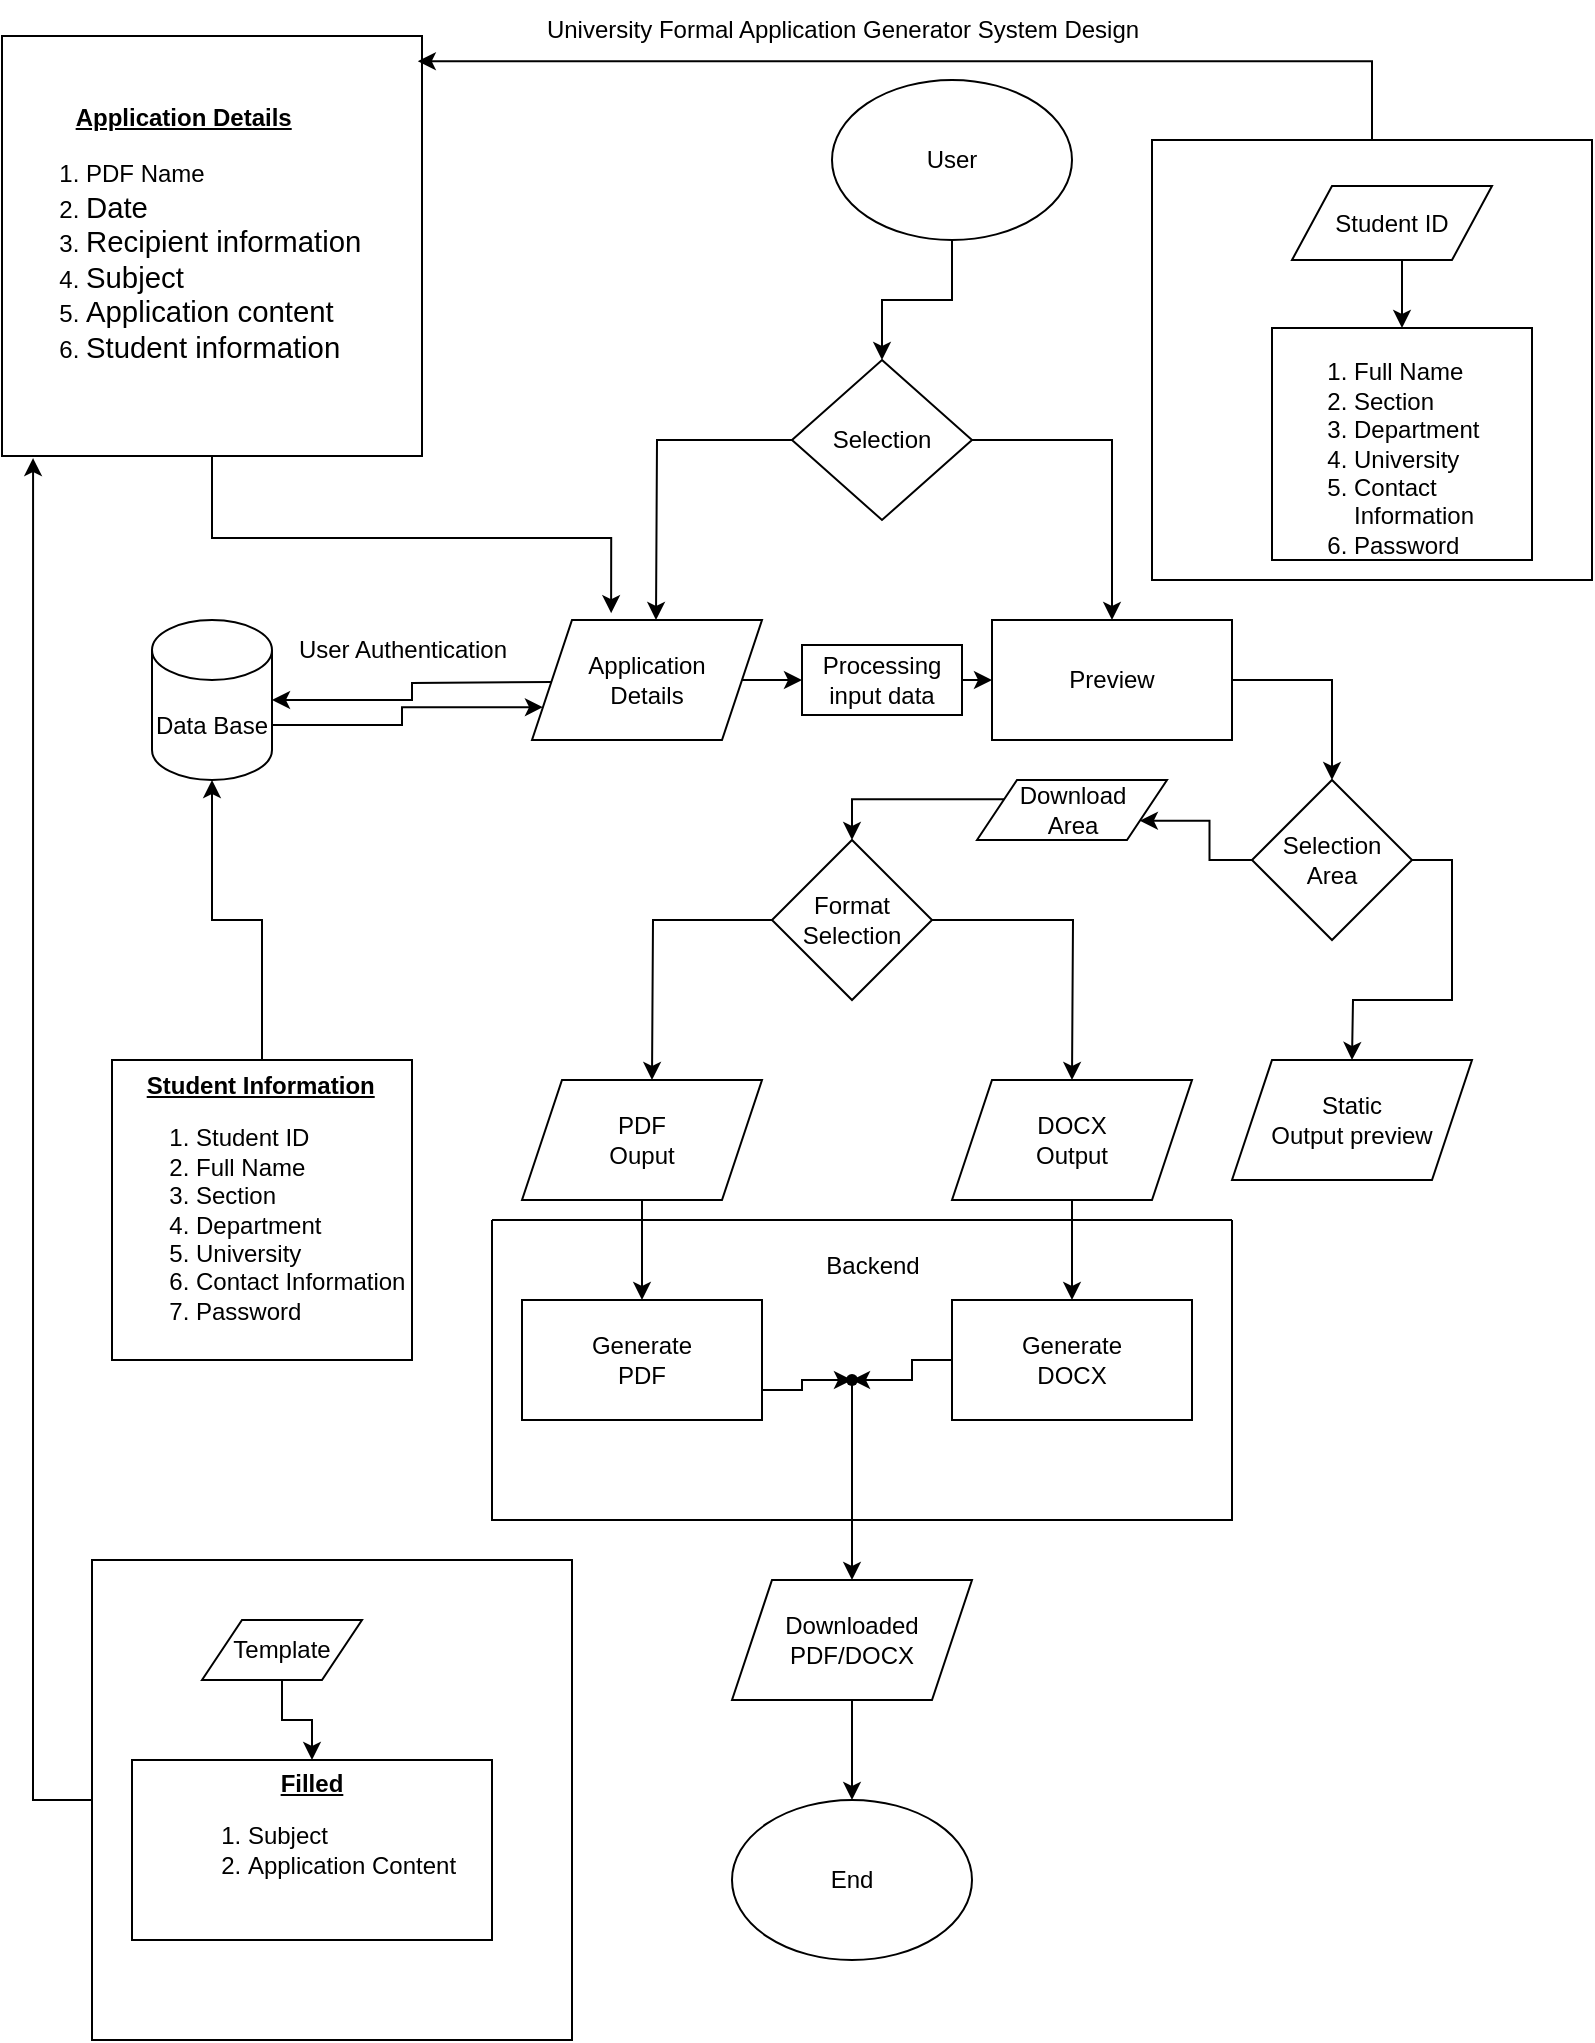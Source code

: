 <mxfile version="26.0.14">
  <diagram name="Page-1" id="qZs-J9vtIWBXOuToEKEn">
    <mxGraphModel dx="1518" dy="675" grid="1" gridSize="10" guides="1" tooltips="1" connect="1" arrows="1" fold="1" page="1" pageScale="1" pageWidth="827" pageHeight="1169" math="0" shadow="0">
      <root>
        <mxCell id="0" />
        <mxCell id="1" parent="0" />
        <mxCell id="VYSXC7XrBXlSOBFk1Adp-28" style="edgeStyle=orthogonalEdgeStyle;rounded=0;orthogonalLoop=1;jettySize=auto;html=1;exitX=1;exitY=0;exitDx=0;exitDy=52.5;exitPerimeter=0;entryX=0;entryY=0.75;entryDx=0;entryDy=0;" edge="1" parent="1" source="VYSXC7XrBXlSOBFk1Adp-5" target="VYSXC7XrBXlSOBFk1Adp-40">
          <mxGeometry relative="1" as="geometry">
            <mxPoint x="280" y="355" as="targetPoint" />
          </mxGeometry>
        </mxCell>
        <mxCell id="VYSXC7XrBXlSOBFk1Adp-5" value="Data Base" style="shape=cylinder3;whiteSpace=wrap;html=1;boundedLbl=1;backgroundOutline=1;size=15;" vertex="1" parent="1">
          <mxGeometry x="90" y="310" width="60" height="80" as="geometry" />
        </mxCell>
        <mxCell id="VYSXC7XrBXlSOBFk1Adp-9" value="User Authentication" style="text;html=1;align=center;verticalAlign=middle;resizable=0;points=[];autosize=1;strokeColor=none;fillColor=none;" vertex="1" parent="1">
          <mxGeometry x="150" y="310" width="130" height="30" as="geometry" />
        </mxCell>
        <mxCell id="VYSXC7XrBXlSOBFk1Adp-150" style="edgeStyle=orthogonalEdgeStyle;rounded=0;orthogonalLoop=1;jettySize=auto;html=1;exitX=1;exitY=0.5;exitDx=0;exitDy=0;entryX=0.5;entryY=0;entryDx=0;entryDy=0;" edge="1" parent="1" source="VYSXC7XrBXlSOBFk1Adp-15" target="VYSXC7XrBXlSOBFk1Adp-146">
          <mxGeometry relative="1" as="geometry" />
        </mxCell>
        <mxCell id="VYSXC7XrBXlSOBFk1Adp-15" value="Preview" style="rounded=0;whiteSpace=wrap;html=1;strokeColor=#000000;" vertex="1" parent="1">
          <mxGeometry x="510" y="310" width="120" height="60" as="geometry" />
        </mxCell>
        <mxCell id="VYSXC7XrBXlSOBFk1Adp-22" style="edgeStyle=orthogonalEdgeStyle;rounded=0;orthogonalLoop=1;jettySize=auto;html=1;exitX=1;exitY=0.5;exitDx=0;exitDy=0;entryX=0.5;entryY=0;entryDx=0;entryDy=0;" edge="1" parent="1" source="VYSXC7XrBXlSOBFk1Adp-16" target="VYSXC7XrBXlSOBFk1Adp-15">
          <mxGeometry relative="1" as="geometry" />
        </mxCell>
        <mxCell id="VYSXC7XrBXlSOBFk1Adp-23" style="edgeStyle=orthogonalEdgeStyle;rounded=0;orthogonalLoop=1;jettySize=auto;html=1;exitX=0;exitY=0.5;exitDx=0;exitDy=0;entryX=0.5;entryY=0;entryDx=0;entryDy=0;" edge="1" parent="1" source="VYSXC7XrBXlSOBFk1Adp-16">
          <mxGeometry relative="1" as="geometry">
            <mxPoint x="342" y="310" as="targetPoint" />
          </mxGeometry>
        </mxCell>
        <mxCell id="VYSXC7XrBXlSOBFk1Adp-16" value="Selection" style="rhombus;whiteSpace=wrap;html=1;" vertex="1" parent="1">
          <mxGeometry x="410" y="180" width="90" height="80" as="geometry" />
        </mxCell>
        <mxCell id="VYSXC7XrBXlSOBFk1Adp-25" style="edgeStyle=orthogonalEdgeStyle;rounded=0;orthogonalLoop=1;jettySize=auto;html=1;exitX=0;exitY=0.5;exitDx=0;exitDy=0;entryX=1;entryY=1;entryDx=0;entryDy=0;entryPerimeter=0;" edge="1" parent="1" target="VYSXC7XrBXlSOBFk1Adp-9">
          <mxGeometry relative="1" as="geometry">
            <mxPoint x="280" y="340" as="sourcePoint" />
          </mxGeometry>
        </mxCell>
        <mxCell id="VYSXC7XrBXlSOBFk1Adp-27" style="edgeStyle=orthogonalEdgeStyle;rounded=0;orthogonalLoop=1;jettySize=auto;html=1;entryX=1;entryY=0.5;entryDx=0;entryDy=0;entryPerimeter=0;" edge="1" parent="1" target="VYSXC7XrBXlSOBFk1Adp-5">
          <mxGeometry relative="1" as="geometry">
            <mxPoint x="290" y="341" as="sourcePoint" />
          </mxGeometry>
        </mxCell>
        <mxCell id="VYSXC7XrBXlSOBFk1Adp-34" style="edgeStyle=orthogonalEdgeStyle;rounded=0;orthogonalLoop=1;jettySize=auto;html=1;exitX=1;exitY=0.5;exitDx=0;exitDy=0;entryX=0.5;entryY=0;entryDx=0;entryDy=0;" edge="1" parent="1" source="VYSXC7XrBXlSOBFk1Adp-29">
          <mxGeometry relative="1" as="geometry">
            <mxPoint x="550" y="540" as="targetPoint" />
          </mxGeometry>
        </mxCell>
        <mxCell id="VYSXC7XrBXlSOBFk1Adp-35" style="edgeStyle=orthogonalEdgeStyle;rounded=0;orthogonalLoop=1;jettySize=auto;html=1;exitX=0;exitY=0.5;exitDx=0;exitDy=0;entryX=0.5;entryY=0;entryDx=0;entryDy=0;" edge="1" parent="1" source="VYSXC7XrBXlSOBFk1Adp-29">
          <mxGeometry relative="1" as="geometry">
            <mxPoint x="340" y="540" as="targetPoint" />
          </mxGeometry>
        </mxCell>
        <mxCell id="VYSXC7XrBXlSOBFk1Adp-29" value="&lt;div&gt;Format&lt;/div&gt;&lt;div&gt;Selection&lt;/div&gt;" style="rhombus;whiteSpace=wrap;html=1;" vertex="1" parent="1">
          <mxGeometry x="400" y="420" width="80" height="80" as="geometry" />
        </mxCell>
        <mxCell id="VYSXC7XrBXlSOBFk1Adp-77" style="edgeStyle=orthogonalEdgeStyle;rounded=0;orthogonalLoop=1;jettySize=auto;html=1;exitX=1;exitY=0.5;exitDx=0;exitDy=0;entryX=0;entryY=0.5;entryDx=0;entryDy=0;" edge="1" parent="1" source="VYSXC7XrBXlSOBFk1Adp-40" target="VYSXC7XrBXlSOBFk1Adp-74">
          <mxGeometry relative="1" as="geometry" />
        </mxCell>
        <mxCell id="VYSXC7XrBXlSOBFk1Adp-40" value="&lt;div&gt;Application&lt;/div&gt;&lt;div&gt;Details&lt;/div&gt;" style="shape=parallelogram;perimeter=parallelogramPerimeter;whiteSpace=wrap;html=1;fixedSize=1;" vertex="1" parent="1">
          <mxGeometry x="280" y="310" width="115" height="60" as="geometry" />
        </mxCell>
        <mxCell id="VYSXC7XrBXlSOBFk1Adp-68" style="edgeStyle=orthogonalEdgeStyle;rounded=0;orthogonalLoop=1;jettySize=auto;html=1;exitX=0.5;exitY=1;exitDx=0;exitDy=0;entryX=0.5;entryY=0;entryDx=0;entryDy=0;" edge="1" parent="1" source="VYSXC7XrBXlSOBFk1Adp-41" target="VYSXC7XrBXlSOBFk1Adp-48">
          <mxGeometry relative="1" as="geometry" />
        </mxCell>
        <mxCell id="VYSXC7XrBXlSOBFk1Adp-41" value="&lt;div&gt;PDF&lt;/div&gt;&lt;div&gt;Ouput&lt;/div&gt;" style="shape=parallelogram;perimeter=parallelogramPerimeter;whiteSpace=wrap;html=1;fixedSize=1;" vertex="1" parent="1">
          <mxGeometry x="275" y="540" width="120" height="60" as="geometry" />
        </mxCell>
        <mxCell id="VYSXC7XrBXlSOBFk1Adp-65" value="" style="edgeStyle=orthogonalEdgeStyle;rounded=0;orthogonalLoop=1;jettySize=auto;html=1;" edge="1" parent="1" source="VYSXC7XrBXlSOBFk1Adp-42" target="VYSXC7XrBXlSOBFk1Adp-64">
          <mxGeometry relative="1" as="geometry" />
        </mxCell>
        <mxCell id="VYSXC7XrBXlSOBFk1Adp-42" value="&lt;div&gt;DOCX&lt;/div&gt;&lt;div&gt;Output&lt;/div&gt;" style="shape=parallelogram;perimeter=parallelogramPerimeter;whiteSpace=wrap;html=1;fixedSize=1;" vertex="1" parent="1">
          <mxGeometry x="490" y="540" width="120" height="60" as="geometry" />
        </mxCell>
        <mxCell id="VYSXC7XrBXlSOBFk1Adp-46" style="edgeStyle=orthogonalEdgeStyle;rounded=0;orthogonalLoop=1;jettySize=auto;html=1;exitX=0;exitY=0.25;exitDx=0;exitDy=0;entryX=0.5;entryY=0;entryDx=0;entryDy=0;" edge="1" parent="1" source="VYSXC7XrBXlSOBFk1Adp-43" target="VYSXC7XrBXlSOBFk1Adp-29">
          <mxGeometry relative="1" as="geometry" />
        </mxCell>
        <mxCell id="VYSXC7XrBXlSOBFk1Adp-43" value="&lt;div&gt;Download&lt;/div&gt;&lt;div&gt;Area&lt;/div&gt;" style="shape=parallelogram;perimeter=parallelogramPerimeter;whiteSpace=wrap;html=1;fixedSize=1;" vertex="1" parent="1">
          <mxGeometry x="502.5" y="390" width="95" height="30" as="geometry" />
        </mxCell>
        <mxCell id="VYSXC7XrBXlSOBFk1Adp-48" value="&lt;div&gt;Generate&lt;/div&gt;&lt;div&gt;PDF&lt;/div&gt;" style="rounded=0;whiteSpace=wrap;html=1;" vertex="1" parent="1">
          <mxGeometry x="275" y="650" width="120" height="60" as="geometry" />
        </mxCell>
        <mxCell id="VYSXC7XrBXlSOBFk1Adp-116" style="edgeStyle=orthogonalEdgeStyle;rounded=0;orthogonalLoop=1;jettySize=auto;html=1;exitX=0.5;exitY=1;exitDx=0;exitDy=0;entryX=0.5;entryY=0;entryDx=0;entryDy=0;" edge="1" parent="1" source="VYSXC7XrBXlSOBFk1Adp-62" target="VYSXC7XrBXlSOBFk1Adp-114">
          <mxGeometry relative="1" as="geometry" />
        </mxCell>
        <mxCell id="VYSXC7XrBXlSOBFk1Adp-62" value="&lt;div&gt;Downloaded&lt;/div&gt;&lt;div&gt;PDF/DOCX&lt;/div&gt;" style="shape=parallelogram;perimeter=parallelogramPerimeter;whiteSpace=wrap;html=1;fixedSize=1;" vertex="1" parent="1">
          <mxGeometry x="380" y="790" width="120" height="60" as="geometry" />
        </mxCell>
        <mxCell id="VYSXC7XrBXlSOBFk1Adp-64" value="Generate&lt;br&gt;DOCX" style="whiteSpace=wrap;html=1;" vertex="1" parent="1">
          <mxGeometry x="490" y="650" width="120" height="60" as="geometry" />
        </mxCell>
        <mxCell id="VYSXC7XrBXlSOBFk1Adp-73" value="" style="edgeStyle=orthogonalEdgeStyle;rounded=0;orthogonalLoop=1;jettySize=auto;html=1;" edge="1" parent="1" source="VYSXC7XrBXlSOBFk1Adp-70" target="VYSXC7XrBXlSOBFk1Adp-62">
          <mxGeometry relative="1" as="geometry" />
        </mxCell>
        <mxCell id="VYSXC7XrBXlSOBFk1Adp-70" value="" style="shape=waypoint;sketch=0;fillStyle=solid;size=6;pointerEvents=1;points=[];fillColor=none;resizable=0;rotatable=0;perimeter=centerPerimeter;snapToPoint=1;" vertex="1" parent="1">
          <mxGeometry x="430" y="680" width="20" height="20" as="geometry" />
        </mxCell>
        <mxCell id="VYSXC7XrBXlSOBFk1Adp-71" style="edgeStyle=orthogonalEdgeStyle;rounded=0;orthogonalLoop=1;jettySize=auto;html=1;exitX=1;exitY=0.75;exitDx=0;exitDy=0;entryX=-0.02;entryY=0.56;entryDx=0;entryDy=0;entryPerimeter=0;" edge="1" parent="1" source="VYSXC7XrBXlSOBFk1Adp-48" target="VYSXC7XrBXlSOBFk1Adp-70">
          <mxGeometry relative="1" as="geometry" />
        </mxCell>
        <mxCell id="VYSXC7XrBXlSOBFk1Adp-72" style="edgeStyle=orthogonalEdgeStyle;rounded=0;orthogonalLoop=1;jettySize=auto;html=1;exitX=0;exitY=0.5;exitDx=0;exitDy=0;entryX=0.46;entryY=0.16;entryDx=0;entryDy=0;entryPerimeter=0;" edge="1" parent="1" source="VYSXC7XrBXlSOBFk1Adp-64" target="VYSXC7XrBXlSOBFk1Adp-70">
          <mxGeometry relative="1" as="geometry" />
        </mxCell>
        <mxCell id="VYSXC7XrBXlSOBFk1Adp-78" style="edgeStyle=orthogonalEdgeStyle;rounded=0;orthogonalLoop=1;jettySize=auto;html=1;exitX=1;exitY=0.5;exitDx=0;exitDy=0;entryX=0;entryY=0.5;entryDx=0;entryDy=0;" edge="1" parent="1" source="VYSXC7XrBXlSOBFk1Adp-74" target="VYSXC7XrBXlSOBFk1Adp-15">
          <mxGeometry relative="1" as="geometry" />
        </mxCell>
        <mxCell id="VYSXC7XrBXlSOBFk1Adp-74" value="Processing &lt;br&gt;input data" style="rounded=0;whiteSpace=wrap;html=1;" vertex="1" parent="1">
          <mxGeometry x="415" y="322.5" width="80" height="35" as="geometry" />
        </mxCell>
        <mxCell id="VYSXC7XrBXlSOBFk1Adp-86" value="" style="swimlane;startSize=0;" vertex="1" parent="1">
          <mxGeometry x="260" y="610" width="370" height="150" as="geometry" />
        </mxCell>
        <mxCell id="VYSXC7XrBXlSOBFk1Adp-88" value="Backend" style="text;html=1;align=center;verticalAlign=middle;resizable=0;points=[];autosize=1;strokeColor=none;fillColor=none;" vertex="1" parent="1">
          <mxGeometry x="415" y="618" width="70" height="30" as="geometry" />
        </mxCell>
        <mxCell id="VYSXC7XrBXlSOBFk1Adp-103" value="University Formal Application Generator System Design" style="text;html=1;align=center;verticalAlign=middle;resizable=0;points=[];autosize=1;strokeColor=none;fillColor=none;" vertex="1" parent="1">
          <mxGeometry x="275" width="320" height="30" as="geometry" />
        </mxCell>
        <mxCell id="VYSXC7XrBXlSOBFk1Adp-110" value="&lt;div align=&quot;center&quot;&gt;&lt;b&gt;&lt;u&gt;Application Details&lt;/u&gt;&lt;/b&gt;&lt;/div&gt;&lt;ol&gt;&lt;li align=&quot;left&quot;&gt;PDF Name&lt;span id=&quot;docs-internal-guid-4e0c5b04-7fff-92cb-2fdd-5fa252c02a2d&quot; style=&quot;font-size: 11pt; font-family: Arial, sans-serif; color: rgb(0, 0, 0); background-color: transparent; font-weight: 400; font-style: normal; font-variant: normal; text-decoration: none; vertical-align: baseline; white-space: pre-wrap;&quot;&gt;&lt;/span&gt;&lt;/li&gt;&lt;li align=&quot;left&quot;&gt;&lt;span id=&quot;docs-internal-guid-4e0c5b04-7fff-92cb-2fdd-5fa252c02a2d&quot; style=&quot;font-size: 11pt; font-family: Arial, sans-serif; color: rgb(0, 0, 0); background-color: transparent; font-weight: 400; font-style: normal; font-variant: normal; text-decoration: none; vertical-align: baseline; white-space: pre-wrap;&quot;&gt;Date&lt;/span&gt;&lt;/li&gt;&lt;li align=&quot;left&quot;&gt;&lt;span id=&quot;docs-internal-guid-4e0c5b04-7fff-92cb-2fdd-5fa252c02a2d&quot; style=&quot;font-size: 11pt; font-family: Arial, sans-serif; color: rgb(0, 0, 0); background-color: transparent; font-weight: 400; font-style: normal; font-variant: normal; text-decoration: none; vertical-align: baseline; white-space: pre-wrap;&quot;&gt;Recipient information&lt;/span&gt;&lt;/li&gt;&lt;li align=&quot;left&quot;&gt;&lt;span id=&quot;docs-internal-guid-4e0c5b04-7fff-92cb-2fdd-5fa252c02a2d&quot; style=&quot;font-size: 11pt; font-family: Arial, sans-serif; color: rgb(0, 0, 0); background-color: transparent; font-weight: 400; font-style: normal; font-variant: normal; text-decoration: none; vertical-align: baseline; white-space: pre-wrap;&quot;&gt;Subject&lt;/span&gt;&lt;/li&gt;&lt;li align=&quot;left&quot;&gt;&lt;span id=&quot;docs-internal-guid-4e0c5b04-7fff-92cb-2fdd-5fa252c02a2d&quot; style=&quot;font-size: 11pt; font-family: Arial, sans-serif; color: rgb(0, 0, 0); background-color: transparent; font-weight: 400; font-style: normal; font-variant: normal; text-decoration: none; vertical-align: baseline; white-space: pre-wrap;&quot;&gt;Application content&lt;/span&gt;&lt;/li&gt;&lt;li align=&quot;left&quot;&gt;&lt;span id=&quot;docs-internal-guid-4e0c5b04-7fff-92cb-2fdd-5fa252c02a2d&quot; style=&quot;font-size: 11pt; font-family: Arial, sans-serif; color: rgb(0, 0, 0); background-color: transparent; font-weight: 400; font-style: normal; font-variant: normal; text-decoration: none; vertical-align: baseline; white-space: pre-wrap;&quot;&gt;Student information&lt;/span&gt;&lt;/li&gt;&lt;/ol&gt;" style="whiteSpace=wrap;html=1;aspect=fixed;align=left;" vertex="1" parent="1">
          <mxGeometry x="15" y="18" width="210" height="210" as="geometry" />
        </mxCell>
        <mxCell id="VYSXC7XrBXlSOBFk1Adp-111" style="edgeStyle=orthogonalEdgeStyle;rounded=0;orthogonalLoop=1;jettySize=auto;html=1;exitX=0.5;exitY=1;exitDx=0;exitDy=0;entryX=0.344;entryY=-0.057;entryDx=0;entryDy=0;entryPerimeter=0;" edge="1" parent="1" source="VYSXC7XrBXlSOBFk1Adp-110" target="VYSXC7XrBXlSOBFk1Adp-40">
          <mxGeometry relative="1" as="geometry" />
        </mxCell>
        <mxCell id="VYSXC7XrBXlSOBFk1Adp-112" value="&lt;div&gt;&lt;div align=&quot;center&quot;&gt;&lt;b&gt;&lt;u&gt;Student Information&lt;/u&gt;&lt;/b&gt;&lt;/div&gt;&lt;ol&gt;&lt;li&gt;Student ID&lt;/li&gt;&lt;li&gt;Full Name&lt;/li&gt;&lt;li&gt;Section&lt;/li&gt;&lt;li&gt;Department&lt;/li&gt;&lt;li&gt;University&lt;/li&gt;&lt;li&gt;Contact Information&lt;/li&gt;&lt;li&gt;Password&lt;/li&gt;&lt;/ol&gt;&lt;/div&gt;" style="whiteSpace=wrap;html=1;aspect=fixed;align=left;" vertex="1" parent="1">
          <mxGeometry x="70" y="530" width="150" height="150" as="geometry" />
        </mxCell>
        <mxCell id="VYSXC7XrBXlSOBFk1Adp-113" style="edgeStyle=orthogonalEdgeStyle;rounded=0;orthogonalLoop=1;jettySize=auto;html=1;entryX=0.5;entryY=1;entryDx=0;entryDy=0;entryPerimeter=0;" edge="1" parent="1" source="VYSXC7XrBXlSOBFk1Adp-112" target="VYSXC7XrBXlSOBFk1Adp-5">
          <mxGeometry relative="1" as="geometry" />
        </mxCell>
        <mxCell id="VYSXC7XrBXlSOBFk1Adp-114" value="End" style="ellipse;whiteSpace=wrap;html=1;" vertex="1" parent="1">
          <mxGeometry x="380" y="900" width="120" height="80" as="geometry" />
        </mxCell>
        <mxCell id="VYSXC7XrBXlSOBFk1Adp-138" style="edgeStyle=orthogonalEdgeStyle;rounded=0;orthogonalLoop=1;jettySize=auto;html=1;exitX=0.5;exitY=1;exitDx=0;exitDy=0;entryX=0.5;entryY=0;entryDx=0;entryDy=0;" edge="1" parent="1" source="VYSXC7XrBXlSOBFk1Adp-120" target="VYSXC7XrBXlSOBFk1Adp-16">
          <mxGeometry relative="1" as="geometry" />
        </mxCell>
        <mxCell id="VYSXC7XrBXlSOBFk1Adp-120" value="User" style="ellipse;whiteSpace=wrap;html=1;" vertex="1" parent="1">
          <mxGeometry x="430" y="40" width="120" height="80" as="geometry" />
        </mxCell>
        <mxCell id="VYSXC7XrBXlSOBFk1Adp-127" value="" style="whiteSpace=wrap;html=1;aspect=fixed;" vertex="1" parent="1">
          <mxGeometry x="60" y="780" width="240" height="240" as="geometry" />
        </mxCell>
        <mxCell id="VYSXC7XrBXlSOBFk1Adp-130" value="" style="edgeStyle=orthogonalEdgeStyle;rounded=0;orthogonalLoop=1;jettySize=auto;html=1;" edge="1" parent="1" source="VYSXC7XrBXlSOBFk1Adp-128" target="VYSXC7XrBXlSOBFk1Adp-129">
          <mxGeometry relative="1" as="geometry" />
        </mxCell>
        <mxCell id="VYSXC7XrBXlSOBFk1Adp-128" value="Template " style="shape=parallelogram;perimeter=parallelogramPerimeter;whiteSpace=wrap;html=1;fixedSize=1;" vertex="1" parent="1">
          <mxGeometry x="115" y="810" width="80" height="30" as="geometry" />
        </mxCell>
        <mxCell id="VYSXC7XrBXlSOBFk1Adp-129" value="&lt;div&gt;&lt;u&gt;&lt;b&gt;Filled &lt;/b&gt;&lt;/u&gt;&lt;br&gt;&lt;/div&gt;&lt;div align=&quot;justify&quot;&gt;&lt;ol&gt;&lt;li align=&quot;left&quot;&gt;Subject&lt;/li&gt;&lt;li align=&quot;left&quot;&gt;Application Content&lt;/li&gt;&lt;/ol&gt;&lt;/div&gt;&lt;div&gt;&lt;div align=&quot;left&quot;&gt;&lt;br&gt;&lt;/div&gt;&lt;/div&gt;" style="whiteSpace=wrap;html=1;" vertex="1" parent="1">
          <mxGeometry x="80" y="880" width="180" height="90" as="geometry" />
        </mxCell>
        <mxCell id="VYSXC7XrBXlSOBFk1Adp-135" style="edgeStyle=orthogonalEdgeStyle;rounded=0;orthogonalLoop=1;jettySize=auto;html=1;exitX=0;exitY=0.5;exitDx=0;exitDy=0;entryX=0.074;entryY=1.005;entryDx=0;entryDy=0;entryPerimeter=0;" edge="1" parent="1" source="VYSXC7XrBXlSOBFk1Adp-127" target="VYSXC7XrBXlSOBFk1Adp-110">
          <mxGeometry relative="1" as="geometry" />
        </mxCell>
        <mxCell id="VYSXC7XrBXlSOBFk1Adp-136" value="" style="whiteSpace=wrap;html=1;aspect=fixed;" vertex="1" parent="1">
          <mxGeometry x="590" y="70" width="220" height="220" as="geometry" />
        </mxCell>
        <mxCell id="VYSXC7XrBXlSOBFk1Adp-141" style="edgeStyle=orthogonalEdgeStyle;rounded=0;orthogonalLoop=1;jettySize=auto;html=1;exitX=0.5;exitY=0;exitDx=0;exitDy=0;entryX=0.99;entryY=0.06;entryDx=0;entryDy=0;entryPerimeter=0;" edge="1" parent="1" source="VYSXC7XrBXlSOBFk1Adp-136" target="VYSXC7XrBXlSOBFk1Adp-110">
          <mxGeometry relative="1" as="geometry" />
        </mxCell>
        <mxCell id="VYSXC7XrBXlSOBFk1Adp-144" style="edgeStyle=orthogonalEdgeStyle;rounded=0;orthogonalLoop=1;jettySize=auto;html=1;exitX=0.5;exitY=1;exitDx=0;exitDy=0;entryX=0.5;entryY=0;entryDx=0;entryDy=0;" edge="1" parent="1" source="VYSXC7XrBXlSOBFk1Adp-142" target="VYSXC7XrBXlSOBFk1Adp-143">
          <mxGeometry relative="1" as="geometry" />
        </mxCell>
        <mxCell id="VYSXC7XrBXlSOBFk1Adp-142" value="Student ID" style="shape=parallelogram;perimeter=parallelogramPerimeter;whiteSpace=wrap;html=1;fixedSize=1;" vertex="1" parent="1">
          <mxGeometry x="660" y="93" width="100" height="37" as="geometry" />
        </mxCell>
        <mxCell id="VYSXC7XrBXlSOBFk1Adp-143" value="&lt;div align=&quot;justify&quot;&gt;&lt;br&gt;&lt;ol&gt;&lt;li&gt;Full Name&lt;/li&gt;&lt;li&gt;Section&lt;/li&gt;&lt;li&gt;Department&lt;/li&gt;&lt;li&gt;University&lt;/li&gt;&lt;li&gt;Contact Information&lt;/li&gt;&lt;li&gt;Password&lt;/li&gt;&lt;/ol&gt;&lt;/div&gt;" style="rounded=0;whiteSpace=wrap;html=1;" vertex="1" parent="1">
          <mxGeometry x="650" y="164" width="130" height="116" as="geometry" />
        </mxCell>
        <mxCell id="VYSXC7XrBXlSOBFk1Adp-148" style="edgeStyle=orthogonalEdgeStyle;rounded=0;orthogonalLoop=1;jettySize=auto;html=1;exitX=0;exitY=0.5;exitDx=0;exitDy=0;entryX=1;entryY=0.75;entryDx=0;entryDy=0;" edge="1" parent="1" source="VYSXC7XrBXlSOBFk1Adp-146" target="VYSXC7XrBXlSOBFk1Adp-43">
          <mxGeometry relative="1" as="geometry" />
        </mxCell>
        <mxCell id="VYSXC7XrBXlSOBFk1Adp-151" style="edgeStyle=orthogonalEdgeStyle;rounded=0;orthogonalLoop=1;jettySize=auto;html=1;exitX=1;exitY=0.5;exitDx=0;exitDy=0;" edge="1" parent="1" source="VYSXC7XrBXlSOBFk1Adp-146">
          <mxGeometry relative="1" as="geometry">
            <mxPoint x="690" y="530" as="targetPoint" />
          </mxGeometry>
        </mxCell>
        <mxCell id="VYSXC7XrBXlSOBFk1Adp-146" value="&lt;div&gt;Selection&lt;/div&gt;&lt;div&gt;Area&lt;/div&gt;" style="rhombus;whiteSpace=wrap;html=1;" vertex="1" parent="1">
          <mxGeometry x="640" y="390" width="80" height="80" as="geometry" />
        </mxCell>
        <mxCell id="VYSXC7XrBXlSOBFk1Adp-152" value="&lt;div&gt;Static&lt;/div&gt;&lt;div&gt;Output preview&lt;/div&gt;" style="shape=parallelogram;perimeter=parallelogramPerimeter;whiteSpace=wrap;html=1;fixedSize=1;" vertex="1" parent="1">
          <mxGeometry x="630" y="530" width="120" height="60" as="geometry" />
        </mxCell>
      </root>
    </mxGraphModel>
  </diagram>
</mxfile>
